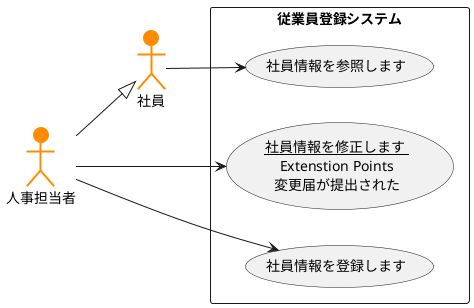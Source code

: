 @startuml ユースケース図
left to right direction
actor 人事担当者 #ff8c00;line:Darkorange;line.bold;
actor 社員 #ff8c00;line:Darkorange;line.bold;
rectangle 従業員登録システム{
usecase (<u>社員情報を修正します<u> \nExtenstion Points\n変更届が提出された) as input
usecase 社員情報を登録します
usecase 社員情報を参照します
}
社員 --> 社員情報を参照します
人事担当者--> input
人事担当者 --> 社員情報を登録します
人事担当者 --|> 社員
@enduml